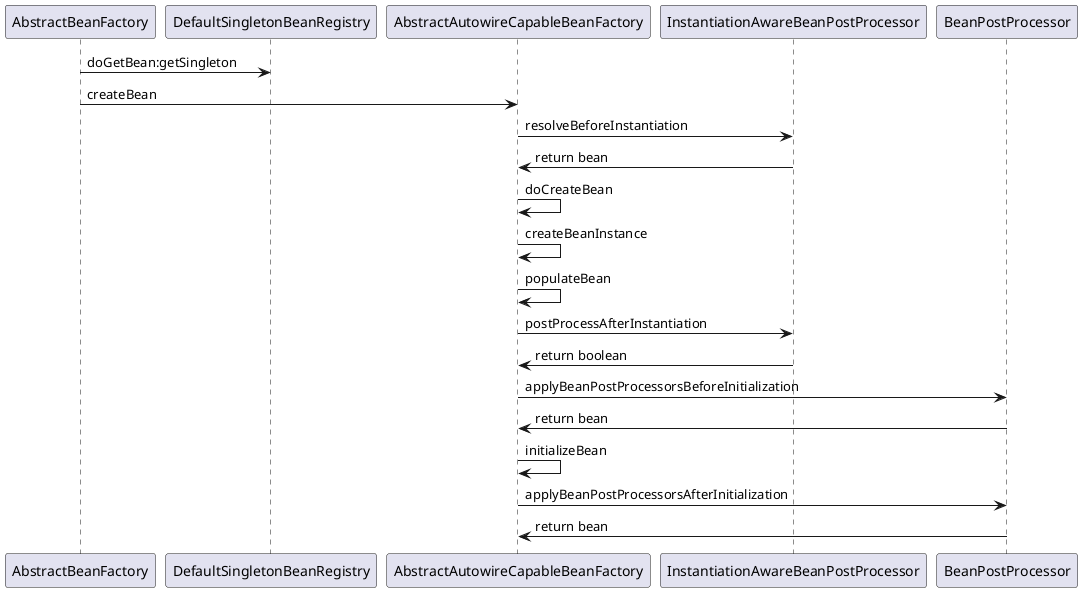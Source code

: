 @startuml
participant AbstractBeanFactory  as F1
participant DefaultSingletonBeanRegistry  as F2
participant AbstractAutowireCapableBeanFactory as F3
participant InstantiationAwareBeanPostProcessor as F5
participant BeanPostProcessor as F4


F1 -> F2 : doGetBean:getSingleton
F1 -> F3 : createBean
F3 -> F5 : resolveBeforeInstantiation
F5 -> F3 : return bean
F3 -> F3 : doCreateBean
F3 -> F3 : createBeanInstance
F3 -> F3 : populateBean
F3 -> F5 : postProcessAfterInstantiation
F5 -> F3 : return boolean
F3 -> F4 : applyBeanPostProcessorsBeforeInitialization
F4 -> F3 : return bean
F3 -> F3 : initializeBean
F3 -> F4 : applyBeanPostProcessorsAfterInitialization
F4 -> F3 : return bean
@enduml
